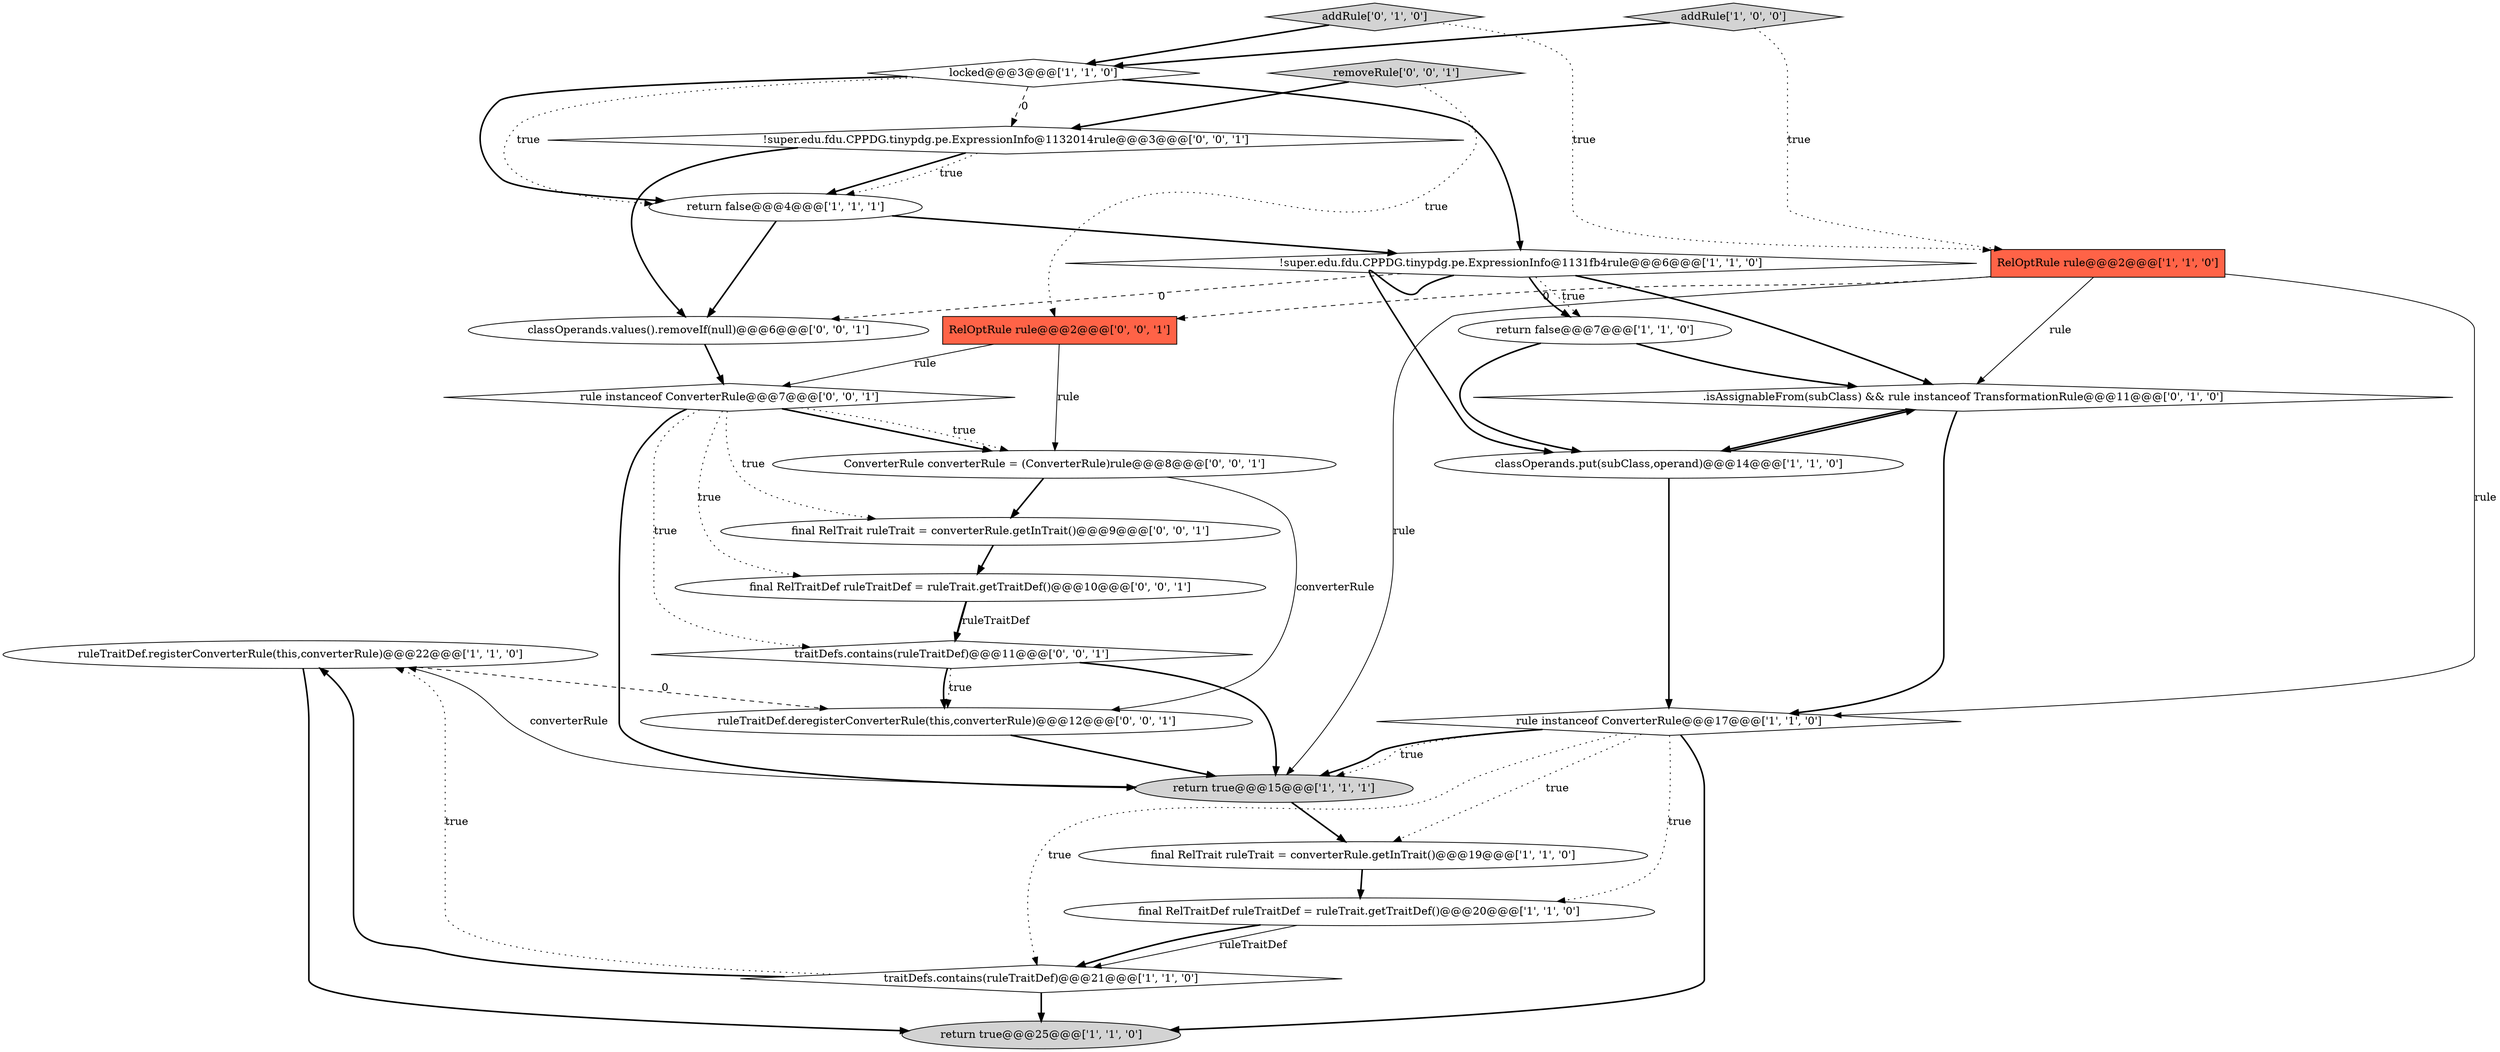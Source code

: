 digraph {
6 [style = filled, label = "ruleTraitDef.registerConverterRule(this,converterRule)@@@22@@@['1', '1', '0']", fillcolor = white, shape = ellipse image = "AAA0AAABBB1BBB"];
4 [style = filled, label = "RelOptRule rule@@@2@@@['1', '1', '0']", fillcolor = tomato, shape = box image = "AAA0AAABBB1BBB"];
17 [style = filled, label = "RelOptRule rule@@@2@@@['0', '0', '1']", fillcolor = tomato, shape = box image = "AAA0AAABBB3BBB"];
23 [style = filled, label = "traitDefs.contains(ruleTraitDef)@@@11@@@['0', '0', '1']", fillcolor = white, shape = diamond image = "AAA0AAABBB3BBB"];
15 [style = filled, label = ".isAssignableFrom(subClass) && rule instanceof TransformationRule@@@11@@@['0', '1', '0']", fillcolor = white, shape = diamond image = "AAA1AAABBB2BBB"];
11 [style = filled, label = "final RelTrait ruleTrait = converterRule.getInTrait()@@@19@@@['1', '1', '0']", fillcolor = white, shape = ellipse image = "AAA0AAABBB1BBB"];
12 [style = filled, label = "locked@@@3@@@['1', '1', '0']", fillcolor = white, shape = diamond image = "AAA0AAABBB1BBB"];
1 [style = filled, label = "!super.edu.fdu.CPPDG.tinypdg.pe.ExpressionInfo@1131fb4rule@@@6@@@['1', '1', '0']", fillcolor = white, shape = diamond image = "AAA0AAABBB1BBB"];
0 [style = filled, label = "return false@@@7@@@['1', '1', '0']", fillcolor = white, shape = ellipse image = "AAA0AAABBB1BBB"];
22 [style = filled, label = "classOperands.values().removeIf(null)@@@6@@@['0', '0', '1']", fillcolor = white, shape = ellipse image = "AAA0AAABBB3BBB"];
16 [style = filled, label = "final RelTraitDef ruleTraitDef = ruleTrait.getTraitDef()@@@10@@@['0', '0', '1']", fillcolor = white, shape = ellipse image = "AAA0AAABBB3BBB"];
7 [style = filled, label = "traitDefs.contains(ruleTraitDef)@@@21@@@['1', '1', '0']", fillcolor = white, shape = diamond image = "AAA0AAABBB1BBB"];
2 [style = filled, label = "return true@@@15@@@['1', '1', '1']", fillcolor = lightgray, shape = ellipse image = "AAA0AAABBB1BBB"];
21 [style = filled, label = "ruleTraitDef.deregisterConverterRule(this,converterRule)@@@12@@@['0', '0', '1']", fillcolor = white, shape = ellipse image = "AAA0AAABBB3BBB"];
18 [style = filled, label = "!super.edu.fdu.CPPDG.tinypdg.pe.ExpressionInfo@1132014rule@@@3@@@['0', '0', '1']", fillcolor = white, shape = diamond image = "AAA0AAABBB3BBB"];
13 [style = filled, label = "return true@@@25@@@['1', '1', '0']", fillcolor = lightgray, shape = ellipse image = "AAA0AAABBB1BBB"];
25 [style = filled, label = "removeRule['0', '0', '1']", fillcolor = lightgray, shape = diamond image = "AAA0AAABBB3BBB"];
10 [style = filled, label = "addRule['1', '0', '0']", fillcolor = lightgray, shape = diamond image = "AAA0AAABBB1BBB"];
9 [style = filled, label = "classOperands.put(subClass,operand)@@@14@@@['1', '1', '0']", fillcolor = white, shape = ellipse image = "AAA0AAABBB1BBB"];
20 [style = filled, label = "rule instanceof ConverterRule@@@7@@@['0', '0', '1']", fillcolor = white, shape = diamond image = "AAA0AAABBB3BBB"];
3 [style = filled, label = "return false@@@4@@@['1', '1', '1']", fillcolor = white, shape = ellipse image = "AAA0AAABBB1BBB"];
8 [style = filled, label = "final RelTraitDef ruleTraitDef = ruleTrait.getTraitDef()@@@20@@@['1', '1', '0']", fillcolor = white, shape = ellipse image = "AAA0AAABBB1BBB"];
14 [style = filled, label = "addRule['0', '1', '0']", fillcolor = lightgray, shape = diamond image = "AAA0AAABBB2BBB"];
24 [style = filled, label = "final RelTrait ruleTrait = converterRule.getInTrait()@@@9@@@['0', '0', '1']", fillcolor = white, shape = ellipse image = "AAA0AAABBB3BBB"];
19 [style = filled, label = "ConverterRule converterRule = (ConverterRule)rule@@@8@@@['0', '0', '1']", fillcolor = white, shape = ellipse image = "AAA0AAABBB3BBB"];
5 [style = filled, label = "rule instanceof ConverterRule@@@17@@@['1', '1', '0']", fillcolor = white, shape = diamond image = "AAA0AAABBB1BBB"];
5->2 [style = bold, label=""];
4->2 [style = solid, label="rule"];
5->8 [style = dotted, label="true"];
18->3 [style = bold, label=""];
23->2 [style = bold, label=""];
19->21 [style = solid, label="converterRule"];
14->4 [style = dotted, label="true"];
18->3 [style = dotted, label="true"];
5->11 [style = dotted, label="true"];
1->9 [style = bold, label=""];
15->9 [style = bold, label=""];
1->0 [style = dotted, label="true"];
18->22 [style = bold, label=""];
2->11 [style = bold, label=""];
1->22 [style = dashed, label="0"];
17->19 [style = solid, label="rule"];
0->9 [style = bold, label=""];
7->6 [style = bold, label=""];
9->15 [style = bold, label=""];
12->1 [style = bold, label=""];
16->23 [style = solid, label="ruleTraitDef"];
4->17 [style = dashed, label="0"];
6->13 [style = bold, label=""];
14->12 [style = bold, label=""];
5->7 [style = dotted, label="true"];
22->20 [style = bold, label=""];
20->24 [style = dotted, label="true"];
19->24 [style = bold, label=""];
20->16 [style = dotted, label="true"];
25->18 [style = bold, label=""];
17->20 [style = solid, label="rule"];
25->17 [style = dotted, label="true"];
3->1 [style = bold, label=""];
2->6 [style = solid, label="converterRule"];
20->23 [style = dotted, label="true"];
5->13 [style = bold, label=""];
10->12 [style = bold, label=""];
7->13 [style = bold, label=""];
20->19 [style = bold, label=""];
23->21 [style = bold, label=""];
21->2 [style = bold, label=""];
12->18 [style = dashed, label="0"];
8->7 [style = solid, label="ruleTraitDef"];
0->15 [style = bold, label=""];
16->23 [style = bold, label=""];
23->21 [style = dotted, label="true"];
10->4 [style = dotted, label="true"];
11->8 [style = bold, label=""];
12->3 [style = bold, label=""];
24->16 [style = bold, label=""];
15->5 [style = bold, label=""];
1->15 [style = bold, label=""];
6->21 [style = dashed, label="0"];
8->7 [style = bold, label=""];
3->22 [style = bold, label=""];
20->19 [style = dotted, label="true"];
20->2 [style = bold, label=""];
4->15 [style = solid, label="rule"];
9->5 [style = bold, label=""];
5->2 [style = dotted, label="true"];
12->3 [style = dotted, label="true"];
4->5 [style = solid, label="rule"];
1->0 [style = bold, label=""];
7->6 [style = dotted, label="true"];
}
